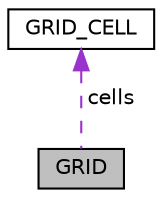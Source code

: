 digraph "GRID"
{
 // LATEX_PDF_SIZE
  edge [fontname="Helvetica",fontsize="10",labelfontname="Helvetica",labelfontsize="10"];
  node [fontname="Helvetica",fontsize="10",shape=record];
  Node1 [label="GRID",height=0.2,width=0.4,color="black", fillcolor="grey75", style="filled", fontcolor="black",tooltip="Structure representing the game grid."];
  Node2 -> Node1 [dir="back",color="darkorchid3",fontsize="10",style="dashed",label=" cells" ];
  Node2 [label="GRID_CELL",height=0.2,width=0.4,color="black", fillcolor="white", style="filled",URL="$struct_g_r_i_d___c_e_l_l.html",tooltip="Structure representing a cell in the game grid."];
}
